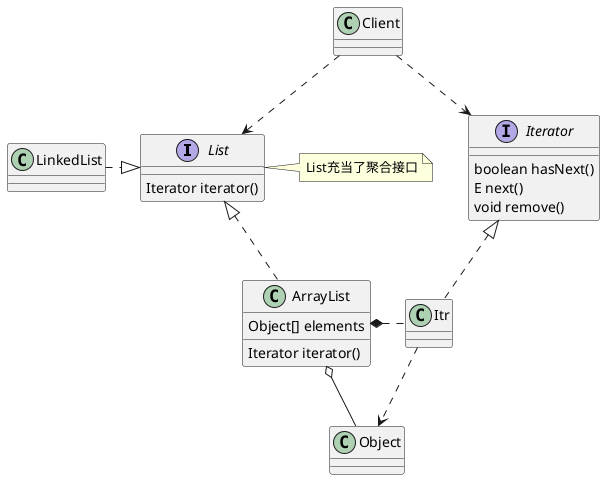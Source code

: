 @startuml

interface List
List : Iterator iterator()
class ArrayList
class LinkedList
List <|.left. LinkedList
ArrayList : Iterator iterator()
ArrayList : Object[] elements
interface Iterator
Iterator : boolean hasNext()
Iterator : E next()
Iterator : void remove()
class Itr
Iterator <|.. Itr
List <|.. ArrayList
ArrayList *.right. Itr
class Client
Client ..> List
Client ..> Iterator

class Object
ArrayList o-- Object
Itr ..> Object

note as n1
List充当了聚合接口
end note
n1 .right. List
@enduml